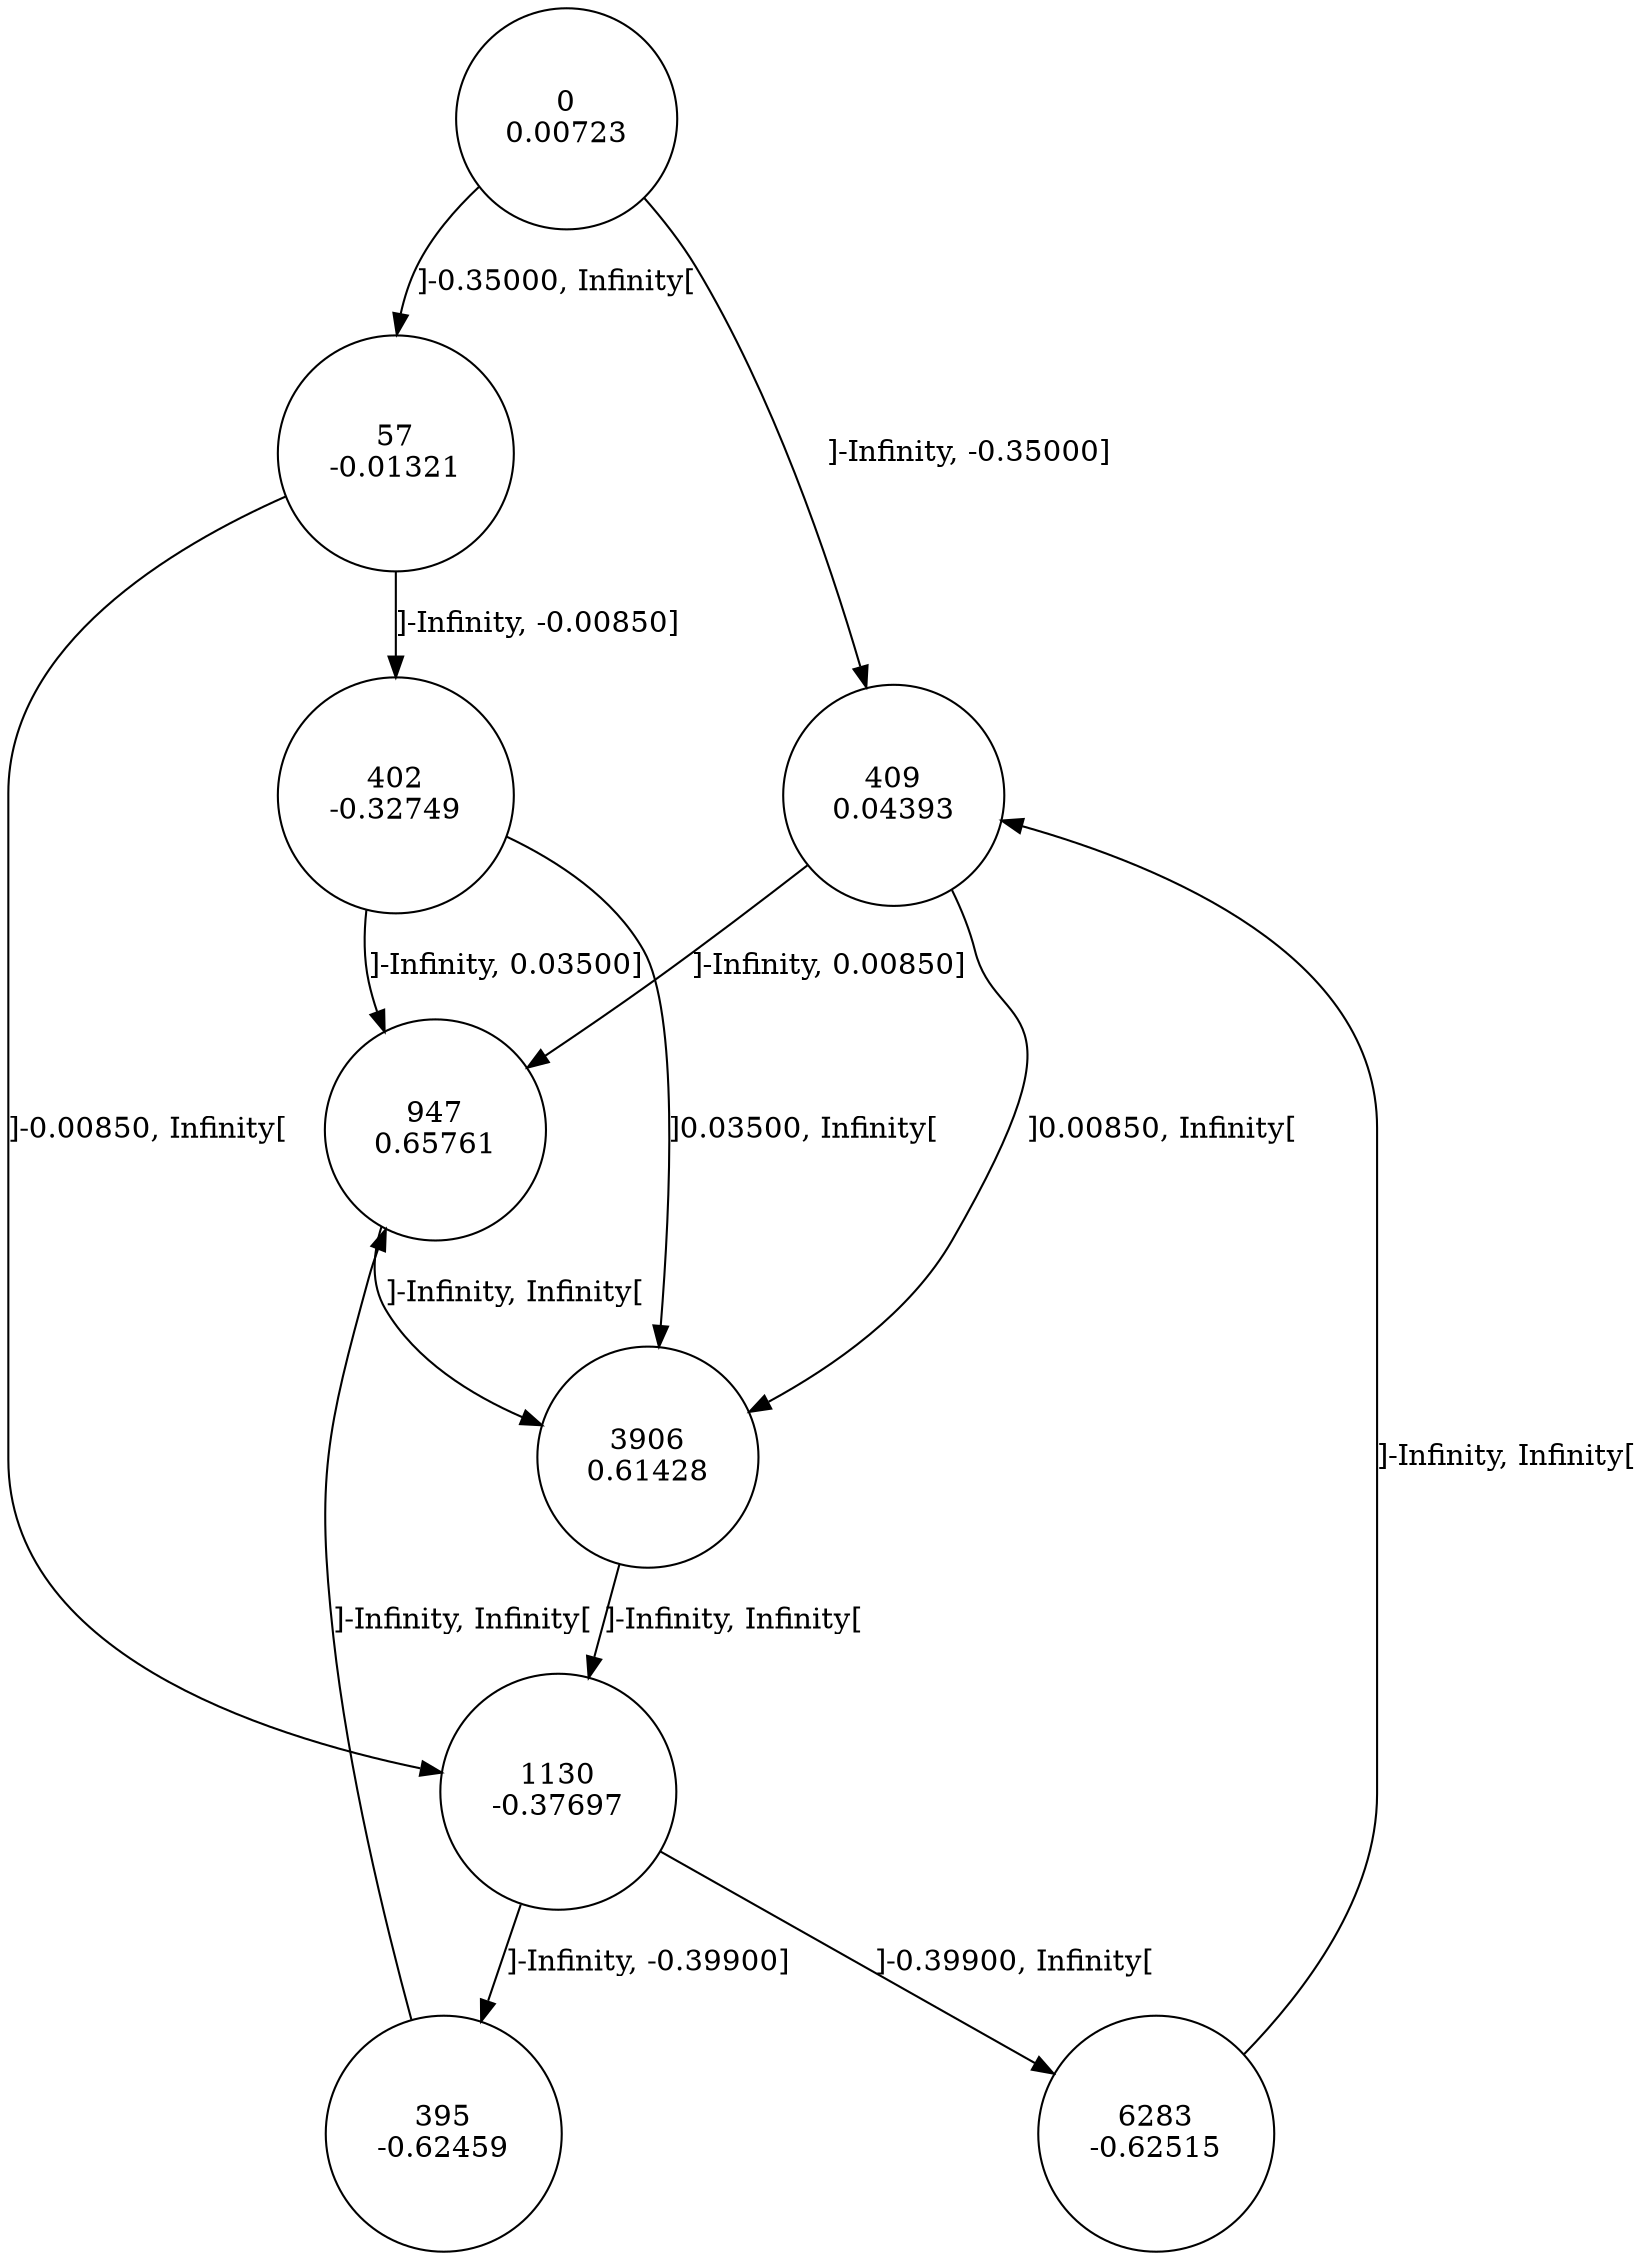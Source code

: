digraph DFA {
0 [shape=circle, label="0\n0.00723"];
	0 -> 409 [label="]-Infinity, -0.35000]"];
	0 -> 57 [label="]-0.35000, Infinity["];
57 [shape=circle, label="57\n-0.01321"];
	57 -> 402 [label="]-Infinity, -0.00850]"];
	57 -> 1130 [label="]-0.00850, Infinity["];
1130 [shape=circle, label="1130\n-0.37697"];
	1130 -> 395 [label="]-Infinity, -0.39900]"];
	1130 -> 6283 [label="]-0.39900, Infinity["];
6283 [shape=circle, label="6283\n-0.62515"];
	6283 -> 409 [label="]-Infinity, Infinity["];
409 [shape=circle, label="409\n0.04393"];
	409 -> 947 [label="]-Infinity, 0.00850]"];
	409 -> 3906 [label="]0.00850, Infinity["];
3906 [shape=circle, label="3906\n0.61428"];
	3906 -> 1130 [label="]-Infinity, Infinity["];
947 [shape=circle, label="947\n0.65761"];
	947 -> 3906 [label="]-Infinity, Infinity["];
395 [shape=circle, label="395\n-0.62459"];
	395 -> 947 [label="]-Infinity, Infinity["];
402 [shape=circle, label="402\n-0.32749"];
	402 -> 947 [label="]-Infinity, 0.03500]"];
	402 -> 3906 [label="]0.03500, Infinity["];
}